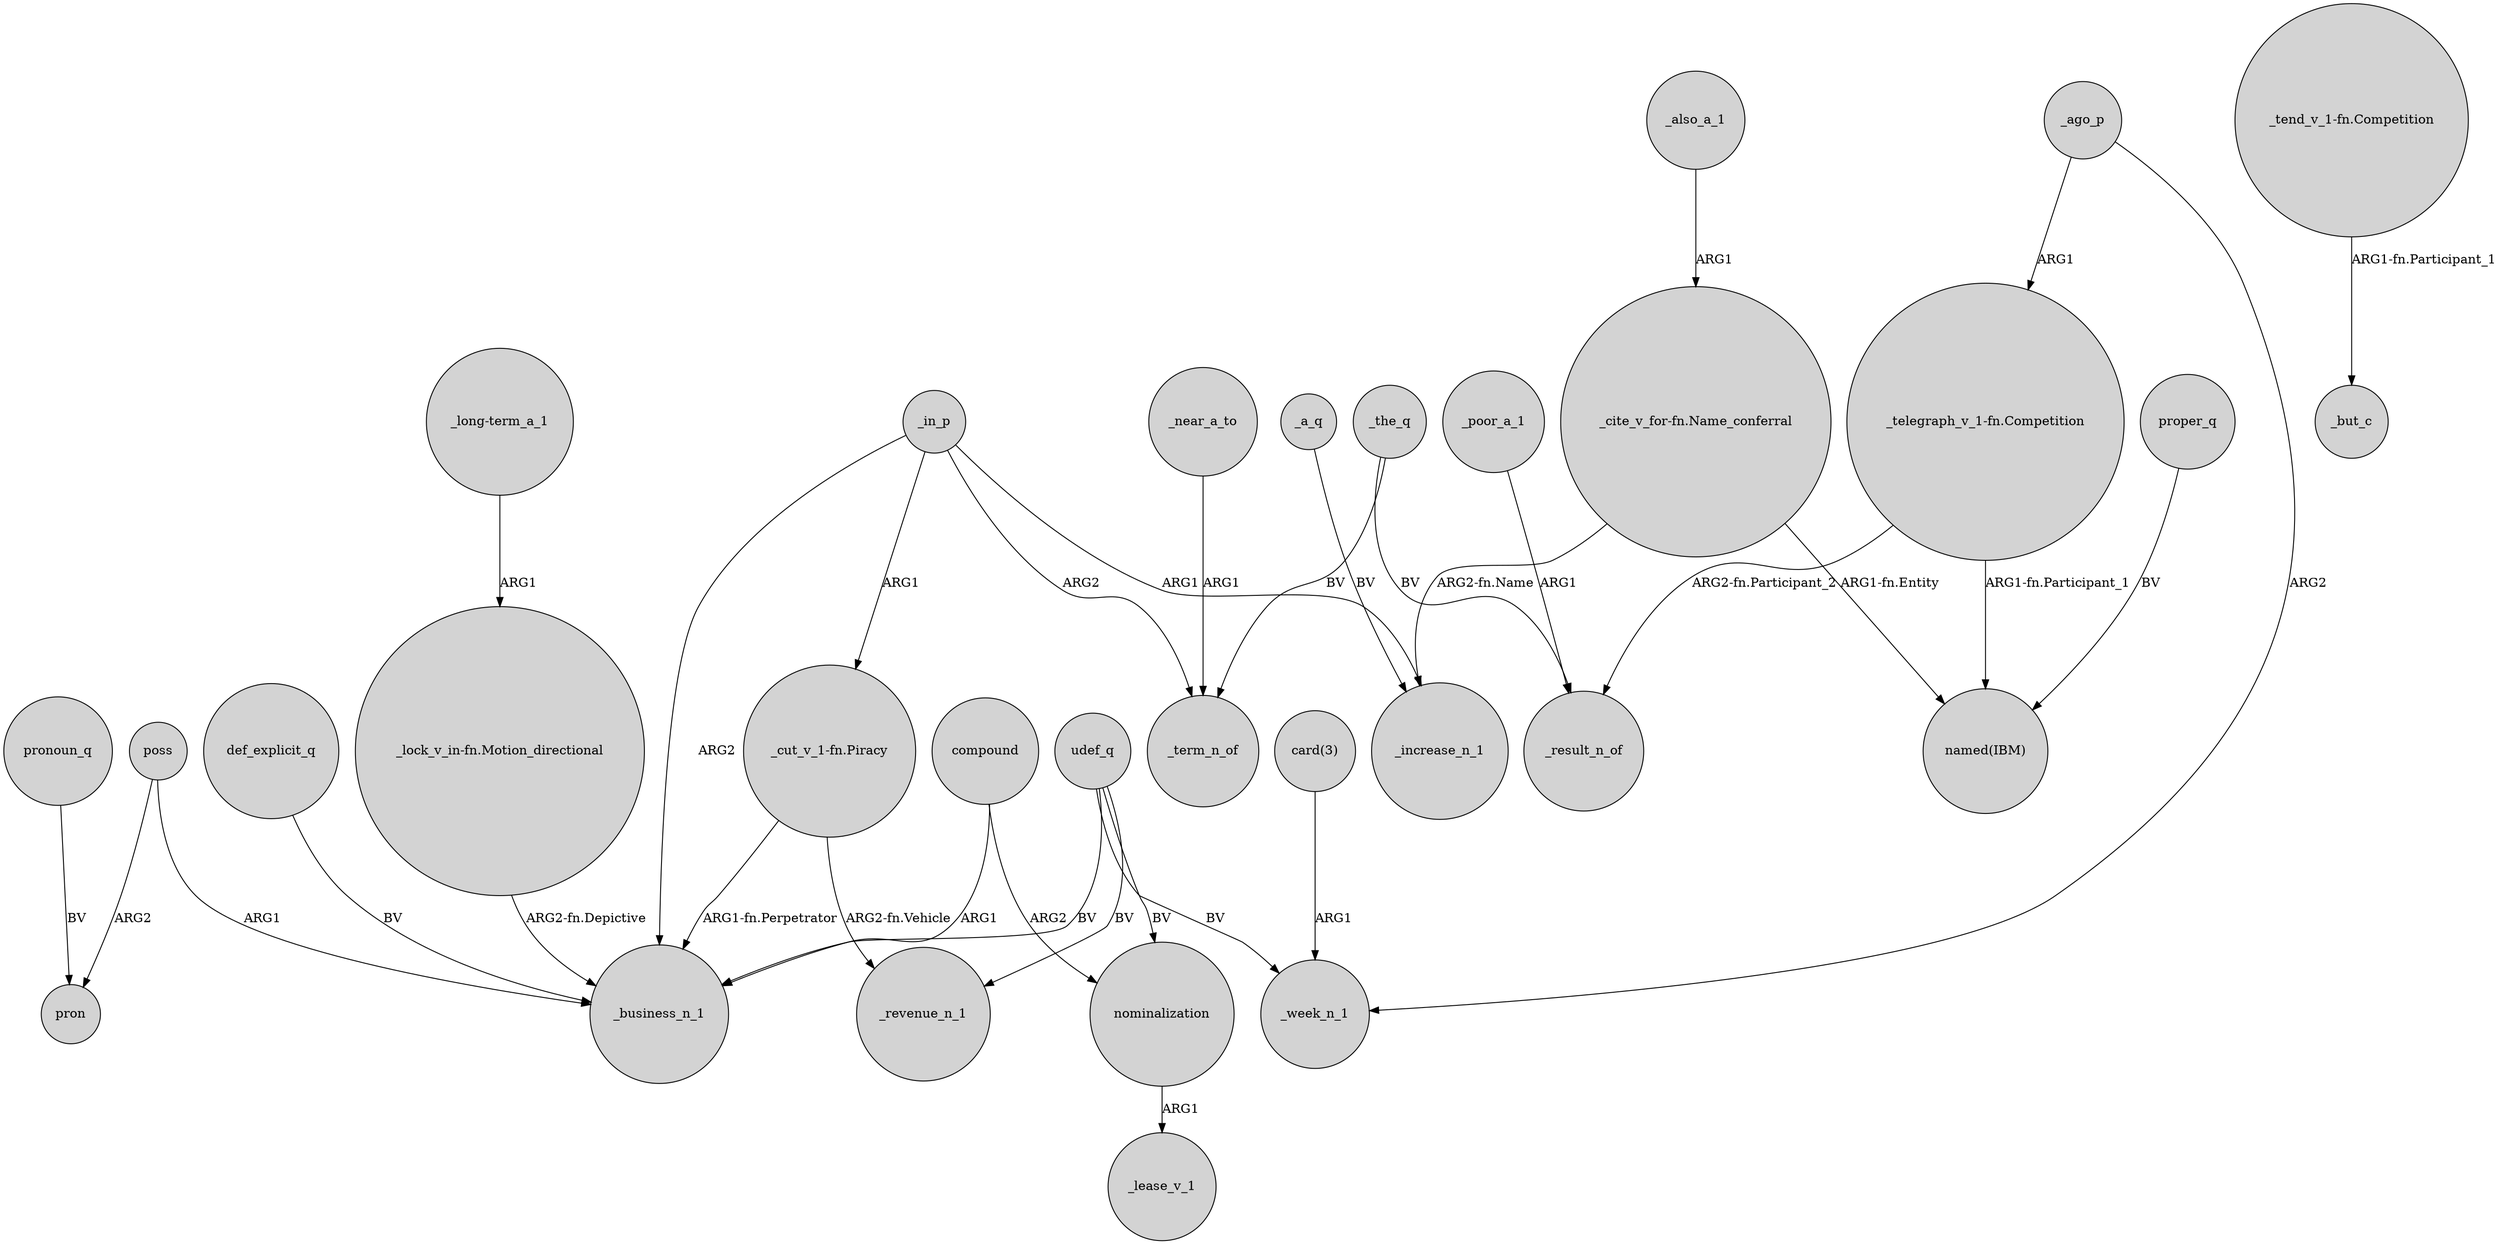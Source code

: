 digraph {
	node [shape=circle style=filled]
	def_explicit_q -> _business_n_1 [label=BV]
	poss -> _business_n_1 [label=ARG1]
	_also_a_1 -> "_cite_v_for-fn.Name_conferral" [label=ARG1]
	_poor_a_1 -> _result_n_of [label=ARG1]
	"_cut_v_1-fn.Piracy" -> _revenue_n_1 [label="ARG2-fn.Vehicle"]
	udef_q -> nominalization [label=BV]
	proper_q -> "named(IBM)" [label=BV]
	"_cite_v_for-fn.Name_conferral" -> _increase_n_1 [label="ARG2-fn.Name"]
	"_tend_v_1-fn.Competition" -> _but_c [label="ARG1-fn.Participant_1"]
	"_lock_v_in-fn.Motion_directional" -> _business_n_1 [label="ARG2-fn.Depictive"]
	udef_q -> _business_n_1 [label=BV]
	udef_q -> _revenue_n_1 [label=BV]
	compound -> nominalization [label=ARG2]
	_ago_p -> "_telegraph_v_1-fn.Competition" [label=ARG1]
	_the_q -> _term_n_of [label=BV]
	pronoun_q -> pron [label=BV]
	udef_q -> _week_n_1 [label=BV]
	_ago_p -> _week_n_1 [label=ARG2]
	poss -> pron [label=ARG2]
	_in_p -> "_cut_v_1-fn.Piracy" [label=ARG1]
	"_telegraph_v_1-fn.Competition" -> "named(IBM)" [label="ARG1-fn.Participant_1"]
	_the_q -> _result_n_of [label=BV]
	"_long-term_a_1" -> "_lock_v_in-fn.Motion_directional" [label=ARG1]
	nominalization -> _lease_v_1 [label=ARG1]
	_near_a_to -> _term_n_of [label=ARG1]
	"_cut_v_1-fn.Piracy" -> _business_n_1 [label="ARG1-fn.Perpetrator"]
	"_cite_v_for-fn.Name_conferral" -> "named(IBM)" [label="ARG1-fn.Entity"]
	_in_p -> _business_n_1 [label=ARG2]
	_in_p -> _term_n_of [label=ARG2]
	_a_q -> _increase_n_1 [label=BV]
	compound -> _business_n_1 [label=ARG1]
	"_telegraph_v_1-fn.Competition" -> _result_n_of [label="ARG2-fn.Participant_2"]
	_in_p -> _increase_n_1 [label=ARG1]
	"card(3)" -> _week_n_1 [label=ARG1]
}
